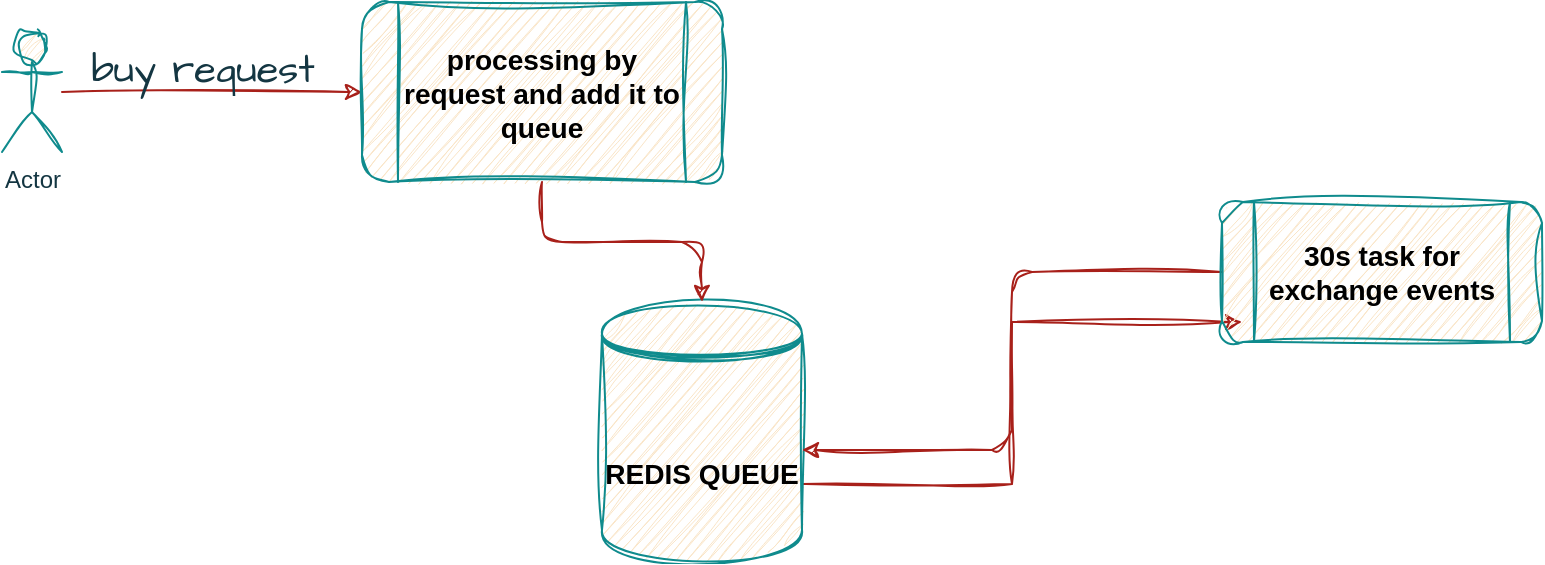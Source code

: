 <mxfile version="21.6.6">
  <diagram name="Page-1" id="1HuU1hVHdn6Hl-eVWaE_">
    <mxGraphModel dx="1434" dy="746" grid="1" gridSize="10" guides="1" tooltips="1" connect="1" arrows="1" fold="1" page="1" pageScale="1" pageWidth="850" pageHeight="1100" math="0" shadow="0">
      <root>
        <mxCell id="0" />
        <mxCell id="1" parent="0" />
        <mxCell id="RVN6RpA0SK8-NVd5WU3v-9" value="" style="edgeStyle=orthogonalEdgeStyle;rounded=1;orthogonalLoop=1;jettySize=auto;html=1;labelBackgroundColor=none;fontColor=default;sketch=1;curveFitting=1;jiggle=2;strokeColor=#A8201A;" edge="1" parent="1" source="RVN6RpA0SK8-NVd5WU3v-1" target="RVN6RpA0SK8-NVd5WU3v-8">
          <mxGeometry relative="1" as="geometry" />
        </mxCell>
        <mxCell id="RVN6RpA0SK8-NVd5WU3v-1" value="Actor" style="shape=umlActor;verticalLabelPosition=bottom;verticalAlign=top;html=1;outlineConnect=0;labelBackgroundColor=none;rounded=1;sketch=1;curveFitting=1;jiggle=2;fillColor=#FAE5C7;strokeColor=#0F8B8D;fontColor=#143642;" vertex="1" parent="1">
          <mxGeometry x="40" y="105" width="30" height="60" as="geometry" />
        </mxCell>
        <mxCell id="RVN6RpA0SK8-NVd5WU3v-14" style="edgeStyle=orthogonalEdgeStyle;rounded=0;sketch=1;hachureGap=4;jiggle=2;curveFitting=1;orthogonalLoop=1;jettySize=auto;html=1;exitX=1;exitY=0.7;exitDx=0;exitDy=0;entryX=0.063;entryY=0.857;entryDx=0;entryDy=0;entryPerimeter=0;strokeColor=#A8201A;fontFamily=Architects Daughter;fontSource=https%3A%2F%2Ffonts.googleapis.com%2Fcss%3Ffamily%3DArchitects%2BDaughter;fontSize=16;fontColor=#143642;fillColor=#FAE5C7;" edge="1" parent="1" source="RVN6RpA0SK8-NVd5WU3v-5" target="RVN6RpA0SK8-NVd5WU3v-7">
          <mxGeometry relative="1" as="geometry" />
        </mxCell>
        <mxCell id="RVN6RpA0SK8-NVd5WU3v-5" value="&lt;h3&gt;&lt;font data-darkreader-inline-color=&quot;&quot; style=&quot;--darkreader-inline-color: #e8e6e3;&quot; color=&quot;#000000&quot;&gt;REDIS QUEUE&lt;/font&gt;&lt;/h3&gt;" style="shape=datastore;whiteSpace=wrap;html=1;labelBackgroundColor=none;rounded=1;sketch=1;curveFitting=1;jiggle=2;fillColor=#FAE5C7;strokeColor=#0F8B8D;fontColor=#143642;" vertex="1" parent="1">
          <mxGeometry x="340" y="240" width="100" height="130" as="geometry" />
        </mxCell>
        <mxCell id="RVN6RpA0SK8-NVd5WU3v-10" style="edgeStyle=orthogonalEdgeStyle;rounded=1;orthogonalLoop=1;jettySize=auto;html=1;entryX=1;entryY=0.569;entryDx=0;entryDy=0;entryPerimeter=0;labelBackgroundColor=none;fontColor=default;sketch=1;curveFitting=1;jiggle=2;strokeColor=#A8201A;" edge="1" parent="1" source="RVN6RpA0SK8-NVd5WU3v-7" target="RVN6RpA0SK8-NVd5WU3v-5">
          <mxGeometry relative="1" as="geometry" />
        </mxCell>
        <mxCell id="RVN6RpA0SK8-NVd5WU3v-7" value="&lt;div&gt;&lt;h3&gt;&lt;br&gt;&lt;/h3&gt;&lt;h3&gt;&lt;font color=&quot;#000000&quot;&gt;30s task for exchange events&lt;/font&gt;&lt;/h3&gt;&lt;/div&gt;&lt;div&gt;&lt;h3&gt;&lt;font color=&quot;#000000&quot;&gt;&lt;br&gt;&lt;/font&gt;&lt;/h3&gt;&lt;/div&gt;" style="shape=process;whiteSpace=wrap;html=1;backgroundOutline=1;labelBackgroundColor=none;rounded=1;sketch=1;curveFitting=1;jiggle=2;fillColor=#FAE5C7;strokeColor=#0F8B8D;fontColor=#143642;" vertex="1" parent="1">
          <mxGeometry x="650" y="190" width="160" height="70" as="geometry" />
        </mxCell>
        <mxCell id="RVN6RpA0SK8-NVd5WU3v-11" style="edgeStyle=orthogonalEdgeStyle;rounded=1;orthogonalLoop=1;jettySize=auto;html=1;entryX=0.5;entryY=0;entryDx=0;entryDy=0;labelBackgroundColor=none;fontColor=default;sketch=1;curveFitting=1;jiggle=2;strokeColor=#A8201A;" edge="1" parent="1" source="RVN6RpA0SK8-NVd5WU3v-8" target="RVN6RpA0SK8-NVd5WU3v-5">
          <mxGeometry relative="1" as="geometry" />
        </mxCell>
        <mxCell id="RVN6RpA0SK8-NVd5WU3v-8" value="&lt;h3&gt;&lt;font color=&quot;#000000&quot;&gt;processing by request and add it to queue&lt;/font&gt;&lt;/h3&gt;" style="shape=process;whiteSpace=wrap;html=1;backgroundOutline=1;verticalAlign=top;labelBackgroundColor=none;rounded=1;sketch=1;curveFitting=1;jiggle=2;fillColor=#FAE5C7;strokeColor=#0F8B8D;fontColor=#143642;" vertex="1" parent="1">
          <mxGeometry x="220" y="90" width="180" height="90" as="geometry" />
        </mxCell>
        <mxCell id="RVN6RpA0SK8-NVd5WU3v-15" value="buy request" style="text;html=1;align=center;verticalAlign=middle;resizable=0;points=[];autosize=1;strokeColor=none;fillColor=none;fontSize=20;fontFamily=Architects Daughter;fontColor=#143642;" vertex="1" parent="1">
          <mxGeometry x="70" y="103" width="140" height="40" as="geometry" />
        </mxCell>
      </root>
    </mxGraphModel>
  </diagram>
</mxfile>
